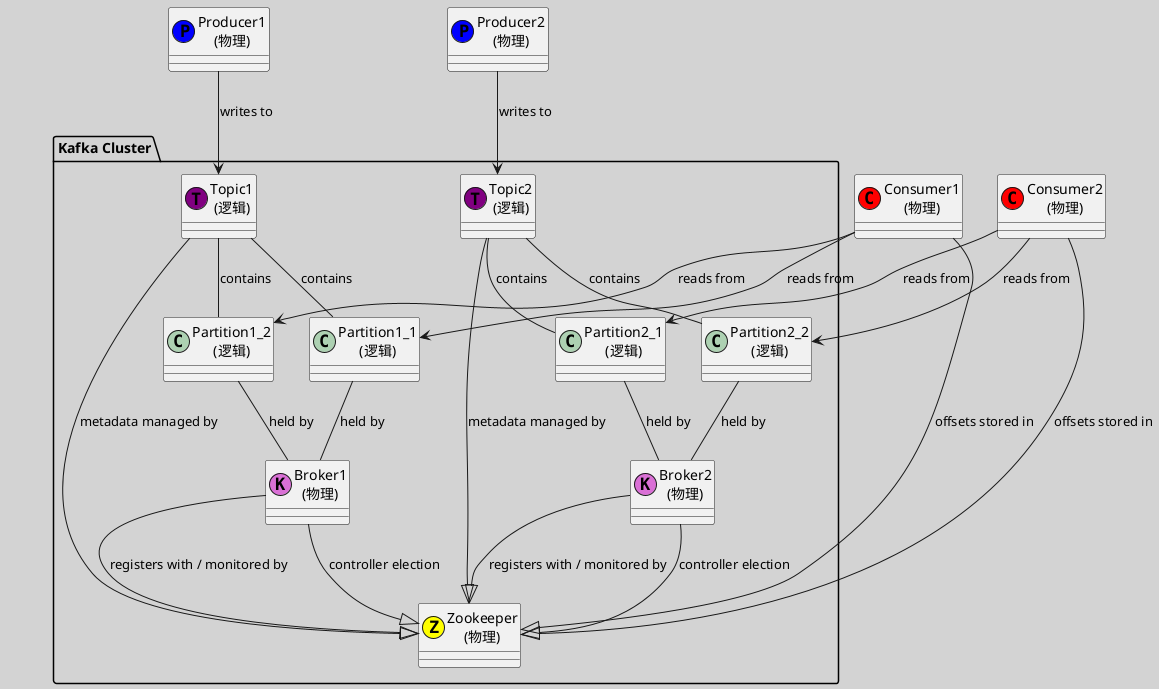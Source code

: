 @startuml
skinparam backgroundColor #D3D3D3

!define KafkaNode(x) class x << (K,orchid) >> 
!define ZookeeperNode(x) class x << (Z,yellow) >> 
!define ProducerNode(x) class x << (P,blue) >> 
!define ConsumerNode(x) class x << (C,red) >> 

package "Kafka Cluster" {
    KafkaNode("Broker1\n(物理)") 
    KafkaNode("Broker2\n(物理)") 
    ZookeeperNode("Zookeeper\n(物理)") 

    class "Topic1\n(逻辑)" << (T,purple) >> 
    class "Topic2\n(逻辑)" << (T,purple) >> 

    class "Partition1_1\n(逻辑)"  
    class "Partition1_2\n(逻辑)"  
    class "Partition2_1\n(逻辑)"  
    class "Partition2_2\n(逻辑)"  

    "Topic1\n(逻辑)" -- "Partition1_1\n(逻辑)" : contains
    "Topic1\n(逻辑)" -- "Partition1_2\n(逻辑)" : contains
    "Topic2\n(逻辑)" -- "Partition2_1\n(逻辑)" : contains
    "Topic2\n(逻辑)" -- "Partition2_2\n(逻辑)" : contains

    "Partition1_1\n(逻辑)" -- "Broker1\n(物理)" : held by
    "Partition1_2\n(逻辑)" -- "Broker1\n(物理)" : held by
    "Partition2_1\n(逻辑)" -- "Broker2\n(物理)" : held by
    "Partition2_2\n(逻辑)" -- "Broker2\n(物理)" : held by

    "Broker1\n(物理)" --|> "Zookeeper\n(物理)" : registers with / monitored by
    "Broker2\n(物理)" --|> "Zookeeper\n(物理)" : registers with / monitored by
    "Topic1\n(逻辑)" --|> "Zookeeper\n(物理)" : metadata managed by
    "Topic2\n(逻辑)" --|> "Zookeeper\n(物理)" : metadata managed by
    "Broker1\n(物理)" --|> "Zookeeper\n(物理)" : controller election
    "Broker2\n(物理)" --|> "Zookeeper\n(物理)" : controller election
}

ProducerNode("Producer1\n(物理)") 
ProducerNode("Producer2\n(物理)") 
ConsumerNode("Consumer1\n(物理)") 
ConsumerNode("Consumer2\n(物理)") 

"Producer1\n(物理)" --> "Topic1\n(逻辑)" : writes to
"Producer2\n(物理)" --> "Topic2\n(逻辑)" : writes to

"Consumer1\n(物理)" --> "Partition1_1\n(逻辑)" : reads from
"Consumer1\n(物理)" --> "Partition1_2\n(逻辑)" : reads from
"Consumer2\n(物理)" --> "Partition2_1\n(逻辑)" : reads from
"Consumer2\n(物理)" --> "Partition2_2\n(逻辑)" : reads from

' 假设使用旧版本的 Kafka，消费者偏移量还存储在 Zookeeper 中
"Consumer1\n(物理)" --|> "Zookeeper\n(物理)" : offsets stored in
"Consumer2\n(物理)" --|> "Zookeeper\n(物理)" : offsets stored in

@enduml
